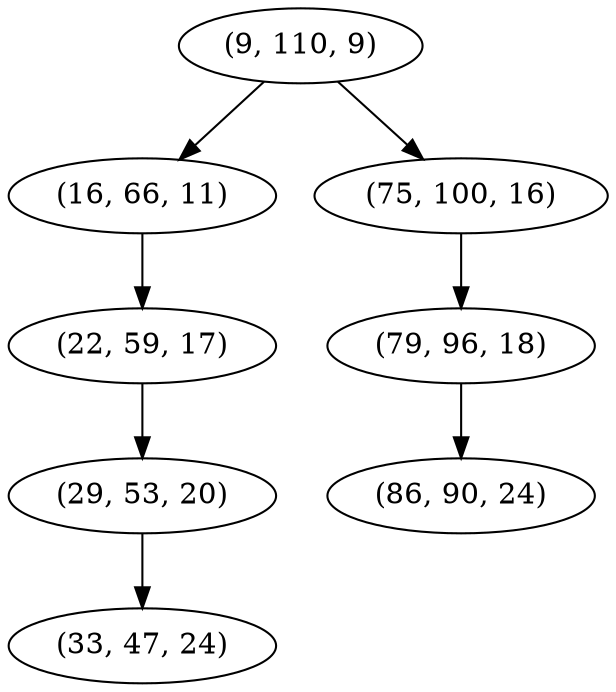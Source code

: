 digraph tree {
    "(9, 110, 9)";
    "(16, 66, 11)";
    "(22, 59, 17)";
    "(29, 53, 20)";
    "(33, 47, 24)";
    "(75, 100, 16)";
    "(79, 96, 18)";
    "(86, 90, 24)";
    "(9, 110, 9)" -> "(16, 66, 11)";
    "(9, 110, 9)" -> "(75, 100, 16)";
    "(16, 66, 11)" -> "(22, 59, 17)";
    "(22, 59, 17)" -> "(29, 53, 20)";
    "(29, 53, 20)" -> "(33, 47, 24)";
    "(75, 100, 16)" -> "(79, 96, 18)";
    "(79, 96, 18)" -> "(86, 90, 24)";
}
